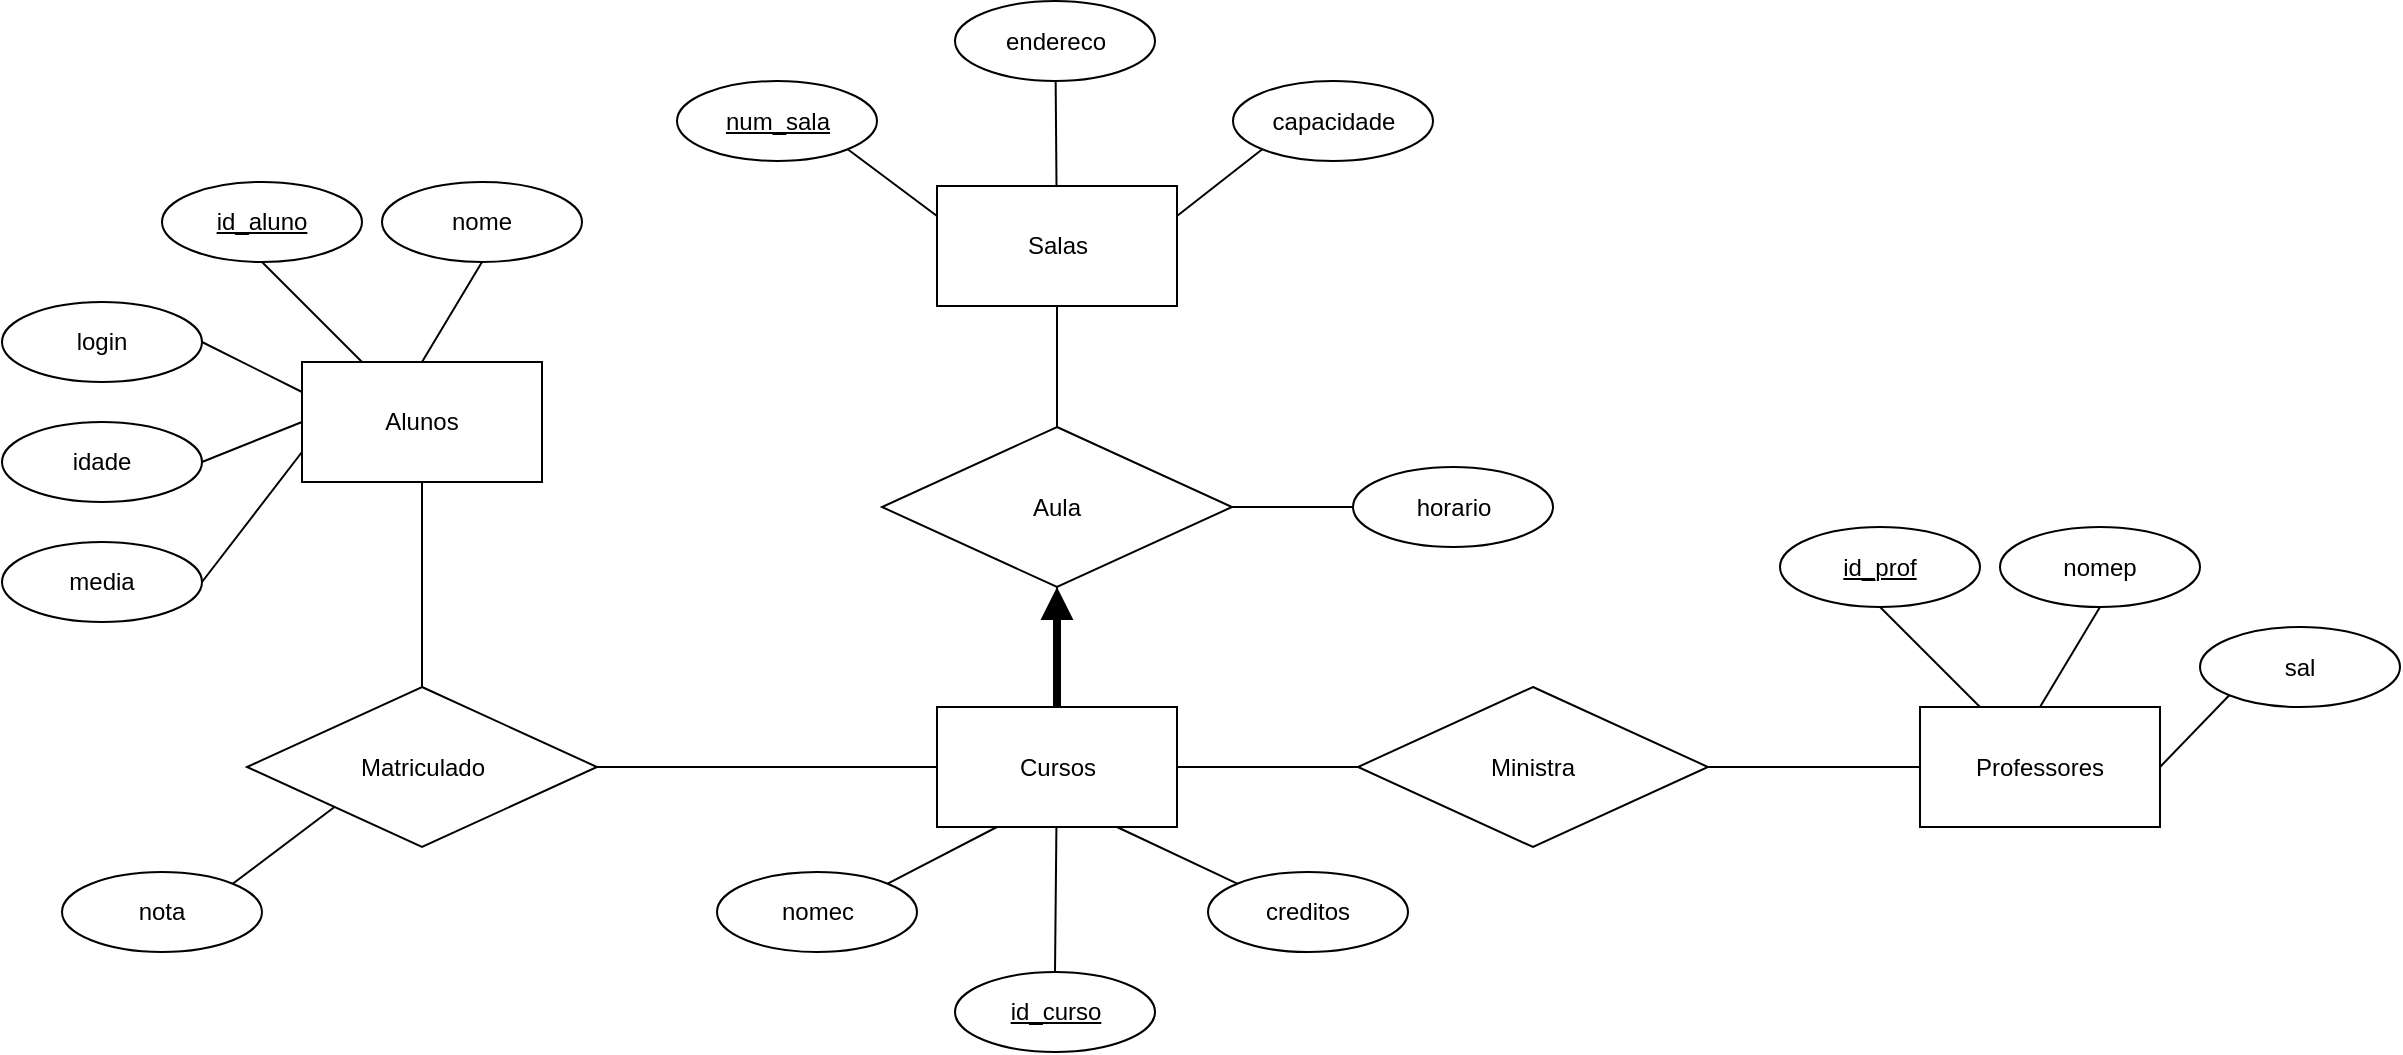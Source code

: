 <mxfile version="11.2.8" type="github" pages="1"><diagram id="YmUKoHKZ1RU-o-dDtS7o" name="Page-1"><mxGraphModel dx="1393" dy="654" grid="1" gridSize="10" guides="1" tooltips="1" connect="1" arrows="1" fold="1" page="1" pageScale="1" pageWidth="827" pageHeight="1169" math="0" shadow="0"><root><mxCell id="0"/><mxCell id="1" parent="0"/><mxCell id="dcHQUl736gjoQ12knShh-7" style="rounded=0;orthogonalLoop=1;jettySize=auto;html=1;exitX=0;exitY=0.25;exitDx=0;exitDy=0;entryX=1;entryY=0.5;entryDx=0;entryDy=0;endArrow=none;endFill=0;jumpSize=1;" edge="1" parent="1" source="dcHQUl736gjoQ12knShh-1" target="dcHQUl736gjoQ12knShh-5"><mxGeometry relative="1" as="geometry"/></mxCell><mxCell id="dcHQUl736gjoQ12knShh-10" style="edgeStyle=none;rounded=0;jumpSize=1;orthogonalLoop=1;jettySize=auto;html=1;exitX=0;exitY=0.5;exitDx=0;exitDy=0;entryX=1;entryY=0.5;entryDx=0;entryDy=0;endArrow=none;endFill=0;" edge="1" parent="1" source="dcHQUl736gjoQ12knShh-1" target="dcHQUl736gjoQ12knShh-4"><mxGeometry relative="1" as="geometry"/></mxCell><mxCell id="dcHQUl736gjoQ12knShh-11" style="edgeStyle=none;rounded=0;jumpSize=1;orthogonalLoop=1;jettySize=auto;html=1;exitX=0.25;exitY=0;exitDx=0;exitDy=0;entryX=0.5;entryY=1;entryDx=0;entryDy=0;endArrow=none;endFill=0;" edge="1" parent="1" source="dcHQUl736gjoQ12knShh-1" target="dcHQUl736gjoQ12knShh-2"><mxGeometry relative="1" as="geometry"/></mxCell><mxCell id="dcHQUl736gjoQ12knShh-1" value="Alunos" style="rounded=0;whiteSpace=wrap;html=1;" vertex="1" parent="1"><mxGeometry x="3" y="180" width="120" height="60" as="geometry"/></mxCell><mxCell id="dcHQUl736gjoQ12knShh-2" value="&lt;u&gt;id_aluno&lt;/u&gt;" style="ellipse;whiteSpace=wrap;html=1;" vertex="1" parent="1"><mxGeometry x="-67" y="90" width="100" height="40" as="geometry"/></mxCell><mxCell id="dcHQUl736gjoQ12knShh-12" style="edgeStyle=none;rounded=0;jumpSize=1;orthogonalLoop=1;jettySize=auto;html=1;exitX=0.5;exitY=1;exitDx=0;exitDy=0;entryX=0.5;entryY=0;entryDx=0;entryDy=0;endArrow=none;endFill=0;" edge="1" parent="1" source="dcHQUl736gjoQ12knShh-3" target="dcHQUl736gjoQ12knShh-1"><mxGeometry relative="1" as="geometry"/></mxCell><mxCell id="dcHQUl736gjoQ12knShh-3" value="&lt;div&gt;nome&lt;/div&gt;" style="ellipse;whiteSpace=wrap;html=1;" vertex="1" parent="1"><mxGeometry x="43" y="90" width="100" height="40" as="geometry"/></mxCell><mxCell id="dcHQUl736gjoQ12knShh-4" value="&lt;div&gt;idade&lt;/div&gt;" style="ellipse;whiteSpace=wrap;html=1;" vertex="1" parent="1"><mxGeometry x="-147" y="210" width="100" height="40" as="geometry"/></mxCell><mxCell id="dcHQUl736gjoQ12knShh-5" value="&lt;div&gt;login&lt;/div&gt;" style="ellipse;whiteSpace=wrap;html=1;" vertex="1" parent="1"><mxGeometry x="-147" y="150" width="100" height="40" as="geometry"/></mxCell><mxCell id="dcHQUl736gjoQ12knShh-9" style="edgeStyle=none;rounded=0;jumpSize=1;orthogonalLoop=1;jettySize=auto;html=1;exitX=1;exitY=0.5;exitDx=0;exitDy=0;entryX=0;entryY=0.75;entryDx=0;entryDy=0;endArrow=none;endFill=0;" edge="1" parent="1" source="dcHQUl736gjoQ12knShh-6" target="dcHQUl736gjoQ12knShh-1"><mxGeometry relative="1" as="geometry"/></mxCell><mxCell id="dcHQUl736gjoQ12knShh-6" value="&lt;div&gt;media&lt;/div&gt;" style="ellipse;whiteSpace=wrap;html=1;" vertex="1" parent="1"><mxGeometry x="-147" y="270" width="100" height="40" as="geometry"/></mxCell><mxCell id="dcHQUl736gjoQ12knShh-15" style="edgeStyle=none;rounded=0;jumpSize=1;orthogonalLoop=1;jettySize=auto;html=1;exitX=0.25;exitY=0;exitDx=0;exitDy=0;entryX=0.5;entryY=1;entryDx=0;entryDy=0;endArrow=none;endFill=0;" edge="1" parent="1" source="dcHQUl736gjoQ12knShh-16" target="dcHQUl736gjoQ12knShh-17"><mxGeometry relative="1" as="geometry"/></mxCell><mxCell id="dcHQUl736gjoQ12knShh-16" value="Professores" style="rounded=0;whiteSpace=wrap;html=1;" vertex="1" parent="1"><mxGeometry x="812" y="352.5" width="120" height="60" as="geometry"/></mxCell><mxCell id="dcHQUl736gjoQ12knShh-17" value="&lt;u&gt;id_prof&lt;/u&gt;" style="ellipse;whiteSpace=wrap;html=1;" vertex="1" parent="1"><mxGeometry x="742" y="262.5" width="100" height="40" as="geometry"/></mxCell><mxCell id="dcHQUl736gjoQ12knShh-18" style="edgeStyle=none;rounded=0;jumpSize=1;orthogonalLoop=1;jettySize=auto;html=1;exitX=0.5;exitY=1;exitDx=0;exitDy=0;entryX=0.5;entryY=0;entryDx=0;entryDy=0;endArrow=none;endFill=0;" edge="1" parent="1" source="dcHQUl736gjoQ12knShh-19" target="dcHQUl736gjoQ12knShh-16"><mxGeometry relative="1" as="geometry"/></mxCell><mxCell id="dcHQUl736gjoQ12knShh-19" value="&lt;div&gt;nomep&lt;/div&gt;" style="ellipse;whiteSpace=wrap;html=1;" vertex="1" parent="1"><mxGeometry x="852" y="262.5" width="100" height="40" as="geometry"/></mxCell><mxCell id="dcHQUl736gjoQ12knShh-25" style="edgeStyle=none;rounded=0;jumpSize=1;orthogonalLoop=1;jettySize=auto;html=1;exitX=0;exitY=1;exitDx=0;exitDy=0;entryX=1;entryY=0.5;entryDx=0;entryDy=0;endArrow=none;endFill=0;" edge="1" parent="1" source="dcHQUl736gjoQ12knShh-21" target="dcHQUl736gjoQ12knShh-16"><mxGeometry relative="1" as="geometry"/></mxCell><mxCell id="dcHQUl736gjoQ12knShh-21" value="sal" style="ellipse;whiteSpace=wrap;html=1;" vertex="1" parent="1"><mxGeometry x="952" y="312.5" width="100" height="40" as="geometry"/></mxCell><mxCell id="dcHQUl736gjoQ12knShh-72" value="" style="edgeStyle=none;rounded=0;jumpSize=1;orthogonalLoop=1;jettySize=auto;html=1;startArrow=none;startFill=0;endArrow=none;endFill=0;strokeWidth=1;" edge="1" parent="1" source="dcHQUl736gjoQ12knShh-27" target="dcHQUl736gjoQ12knShh-67"><mxGeometry relative="1" as="geometry"/></mxCell><mxCell id="dcHQUl736gjoQ12knShh-27" value="&lt;div&gt;Cursos&lt;/div&gt;" style="rounded=0;whiteSpace=wrap;html=1;" vertex="1" parent="1"><mxGeometry x="320.5" y="352.5" width="120" height="60" as="geometry"/></mxCell><mxCell id="dcHQUl736gjoQ12knShh-43" style="edgeStyle=none;rounded=0;jumpSize=1;orthogonalLoop=1;jettySize=auto;html=1;exitX=0.5;exitY=0;exitDx=0;exitDy=0;endArrow=none;endFill=0;" edge="1" parent="1" source="dcHQUl736gjoQ12knShh-28" target="dcHQUl736gjoQ12knShh-27"><mxGeometry relative="1" as="geometry"/></mxCell><mxCell id="dcHQUl736gjoQ12knShh-28" value="&lt;u&gt;id_curso&lt;/u&gt;" style="ellipse;whiteSpace=wrap;html=1;" vertex="1" parent="1"><mxGeometry x="329.5" y="485" width="100" height="40" as="geometry"/></mxCell><mxCell id="dcHQUl736gjoQ12knShh-42" style="edgeStyle=none;rounded=0;jumpSize=1;orthogonalLoop=1;jettySize=auto;html=1;exitX=1;exitY=0;exitDx=0;exitDy=0;entryX=0.25;entryY=1;entryDx=0;entryDy=0;endArrow=none;endFill=0;" edge="1" parent="1" source="dcHQUl736gjoQ12knShh-30" target="dcHQUl736gjoQ12knShh-27"><mxGeometry relative="1" as="geometry"/></mxCell><mxCell id="dcHQUl736gjoQ12knShh-30" value="nomec" style="ellipse;whiteSpace=wrap;html=1;" vertex="1" parent="1"><mxGeometry x="210.5" y="435" width="100" height="40" as="geometry"/></mxCell><mxCell id="dcHQUl736gjoQ12knShh-48" style="rounded=0;jumpSize=1;orthogonalLoop=1;jettySize=auto;html=1;exitX=0;exitY=0;exitDx=0;exitDy=0;entryX=0.75;entryY=1;entryDx=0;entryDy=0;endArrow=none;endFill=0;" edge="1" parent="1" source="dcHQUl736gjoQ12knShh-32" target="dcHQUl736gjoQ12knShh-27"><mxGeometry relative="1" as="geometry"/></mxCell><mxCell id="dcHQUl736gjoQ12knShh-32" value="creditos" style="ellipse;whiteSpace=wrap;html=1;" vertex="1" parent="1"><mxGeometry x="456" y="435" width="100" height="40" as="geometry"/></mxCell><mxCell id="dcHQUl736gjoQ12knShh-56" style="edgeStyle=none;rounded=0;jumpSize=1;orthogonalLoop=1;jettySize=auto;html=1;exitX=0.5;exitY=0;exitDx=0;exitDy=0;entryX=0.5;entryY=1;entryDx=0;entryDy=0;endArrow=none;endFill=0;" edge="1" parent="1" source="dcHQUl736gjoQ12knShh-41" target="dcHQUl736gjoQ12knShh-1"><mxGeometry relative="1" as="geometry"/></mxCell><mxCell id="dcHQUl736gjoQ12knShh-57" style="edgeStyle=none;rounded=0;jumpSize=1;orthogonalLoop=1;jettySize=auto;html=1;exitX=1;exitY=0.5;exitDx=0;exitDy=0;entryX=0;entryY=0.5;entryDx=0;entryDy=0;endArrow=none;endFill=0;" edge="1" parent="1" source="dcHQUl736gjoQ12knShh-41" target="dcHQUl736gjoQ12knShh-27"><mxGeometry relative="1" as="geometry"/></mxCell><mxCell id="dcHQUl736gjoQ12knShh-41" value="&lt;div&gt;Matriculado&lt;/div&gt;" style="rhombus;whiteSpace=wrap;html=1;" vertex="1" parent="1"><mxGeometry x="-24.5" y="342.5" width="175" height="80" as="geometry"/></mxCell><mxCell id="dcHQUl736gjoQ12knShh-70" style="edgeStyle=none;rounded=0;jumpSize=1;orthogonalLoop=1;jettySize=auto;html=1;exitX=0.5;exitY=1;exitDx=0;exitDy=0;entryX=0.5;entryY=0;entryDx=0;entryDy=0;endArrow=none;endFill=0;" edge="1" parent="1" source="dcHQUl736gjoQ12knShh-49" target="dcHQUl736gjoQ12knShh-67"><mxGeometry relative="1" as="geometry"/></mxCell><mxCell id="dcHQUl736gjoQ12knShh-49" value="Salas" style="rounded=0;whiteSpace=wrap;html=1;" vertex="1" parent="1"><mxGeometry x="320.5" y="92" width="120" height="60" as="geometry"/></mxCell><mxCell id="dcHQUl736gjoQ12knShh-50" style="edgeStyle=none;rounded=0;jumpSize=1;orthogonalLoop=1;jettySize=auto;html=1;exitX=0.5;exitY=0;exitDx=0;exitDy=0;endArrow=none;endFill=0;" edge="1" parent="1" source="dcHQUl736gjoQ12knShh-51" target="dcHQUl736gjoQ12knShh-49"><mxGeometry relative="1" as="geometry"/></mxCell><mxCell id="dcHQUl736gjoQ12knShh-51" value="endereco" style="ellipse;whiteSpace=wrap;html=1;" vertex="1" parent="1"><mxGeometry x="329.5" y="-0.5" width="100" height="40" as="geometry"/></mxCell><mxCell id="dcHQUl736gjoQ12knShh-64" style="edgeStyle=none;rounded=0;jumpSize=1;orthogonalLoop=1;jettySize=auto;html=1;exitX=1;exitY=1;exitDx=0;exitDy=0;entryX=0;entryY=0.25;entryDx=0;entryDy=0;endArrow=none;endFill=0;" edge="1" parent="1" source="dcHQUl736gjoQ12knShh-53" target="dcHQUl736gjoQ12knShh-49"><mxGeometry relative="1" as="geometry"/></mxCell><mxCell id="dcHQUl736gjoQ12knShh-53" value="&lt;u&gt;num_sala&lt;/u&gt;" style="ellipse;whiteSpace=wrap;html=1;" vertex="1" parent="1"><mxGeometry x="190.5" y="39.5" width="100" height="40" as="geometry"/></mxCell><mxCell id="dcHQUl736gjoQ12knShh-65" style="edgeStyle=none;rounded=0;jumpSize=1;orthogonalLoop=1;jettySize=auto;html=1;exitX=0;exitY=1;exitDx=0;exitDy=0;entryX=1;entryY=0.25;entryDx=0;entryDy=0;endArrow=none;endFill=0;" edge="1" parent="1" source="dcHQUl736gjoQ12knShh-55" target="dcHQUl736gjoQ12knShh-49"><mxGeometry relative="1" as="geometry"/></mxCell><mxCell id="dcHQUl736gjoQ12knShh-55" value="capacidade" style="ellipse;whiteSpace=wrap;html=1;" vertex="1" parent="1"><mxGeometry x="468.5" y="39.5" width="100" height="40" as="geometry"/></mxCell><mxCell id="dcHQUl736gjoQ12knShh-60" style="edgeStyle=none;rounded=0;jumpSize=1;orthogonalLoop=1;jettySize=auto;html=1;exitX=1;exitY=0;exitDx=0;exitDy=0;entryX=0;entryY=1;entryDx=0;entryDy=0;endArrow=none;endFill=0;" edge="1" parent="1" source="dcHQUl736gjoQ12knShh-58" target="dcHQUl736gjoQ12knShh-41"><mxGeometry relative="1" as="geometry"/></mxCell><mxCell id="dcHQUl736gjoQ12knShh-58" value="nota" style="ellipse;whiteSpace=wrap;html=1;" vertex="1" parent="1"><mxGeometry x="-117" y="435" width="100" height="40" as="geometry"/></mxCell><mxCell id="dcHQUl736gjoQ12knShh-62" style="edgeStyle=none;rounded=0;jumpSize=1;orthogonalLoop=1;jettySize=auto;html=1;exitX=1;exitY=0.5;exitDx=0;exitDy=0;entryX=0;entryY=0.5;entryDx=0;entryDy=0;endArrow=none;endFill=0;" edge="1" parent="1" source="dcHQUl736gjoQ12knShh-61" target="dcHQUl736gjoQ12knShh-16"><mxGeometry relative="1" as="geometry"/></mxCell><mxCell id="dcHQUl736gjoQ12knShh-63" style="edgeStyle=none;rounded=0;jumpSize=1;orthogonalLoop=1;jettySize=auto;html=1;exitX=0;exitY=0.5;exitDx=0;exitDy=0;entryX=1;entryY=0.5;entryDx=0;entryDy=0;endArrow=none;endFill=0;" edge="1" parent="1" source="dcHQUl736gjoQ12knShh-61" target="dcHQUl736gjoQ12knShh-27"><mxGeometry relative="1" as="geometry"/></mxCell><mxCell id="dcHQUl736gjoQ12knShh-61" value="&lt;div&gt;Ministra&lt;/div&gt;" style="rhombus;whiteSpace=wrap;html=1;" vertex="1" parent="1"><mxGeometry x="531" y="342.5" width="175" height="80" as="geometry"/></mxCell><mxCell id="dcHQUl736gjoQ12knShh-71" style="edgeStyle=none;rounded=0;jumpSize=1;orthogonalLoop=1;jettySize=auto;html=1;exitX=0.5;exitY=1;exitDx=0;exitDy=0;entryX=0.5;entryY=0;entryDx=0;entryDy=0;endArrow=none;endFill=0;startArrow=block;startFill=1;strokeWidth=4;" edge="1" parent="1" source="dcHQUl736gjoQ12knShh-67" target="dcHQUl736gjoQ12knShh-27"><mxGeometry relative="1" as="geometry"/></mxCell><mxCell id="dcHQUl736gjoQ12knShh-67" value="Aula" style="rhombus;whiteSpace=wrap;html=1;" vertex="1" parent="1"><mxGeometry x="293" y="212.5" width="175" height="80" as="geometry"/></mxCell><mxCell id="dcHQUl736gjoQ12knShh-69" style="edgeStyle=none;rounded=0;jumpSize=1;orthogonalLoop=1;jettySize=auto;html=1;exitX=0;exitY=0.5;exitDx=0;exitDy=0;entryX=1;entryY=0.5;entryDx=0;entryDy=0;endArrow=none;endFill=0;" edge="1" parent="1" source="dcHQUl736gjoQ12knShh-68" target="dcHQUl736gjoQ12knShh-67"><mxGeometry relative="1" as="geometry"/></mxCell><mxCell id="dcHQUl736gjoQ12knShh-68" value="horario" style="ellipse;whiteSpace=wrap;html=1;" vertex="1" parent="1"><mxGeometry x="528.5" y="232.5" width="100" height="40" as="geometry"/></mxCell></root></mxGraphModel></diagram></mxfile>
